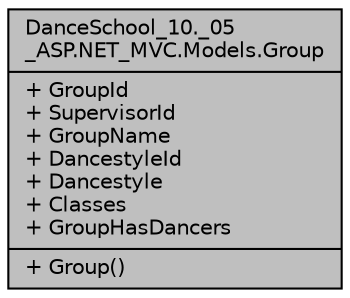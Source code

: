 digraph "DanceSchool_10._05_ASP.NET_MVC.Models.Group"
{
 // INTERACTIVE_SVG=YES
 // LATEX_PDF_SIZE
  edge [fontname="Helvetica",fontsize="10",labelfontname="Helvetica",labelfontsize="10"];
  node [fontname="Helvetica",fontsize="10",shape=record];
  Node1 [label="{DanceSchool_10._05\l_ASP.NET_MVC.Models.Group\n|+ GroupId\l+ SupervisorId\l+ GroupName\l+ DancestyleId\l+ Dancestyle\l+ Classes\l+ GroupHasDancers\l|+ Group()\l}",height=0.2,width=0.4,color="black", fillcolor="grey75", style="filled", fontcolor="black",tooltip=" "];
}

